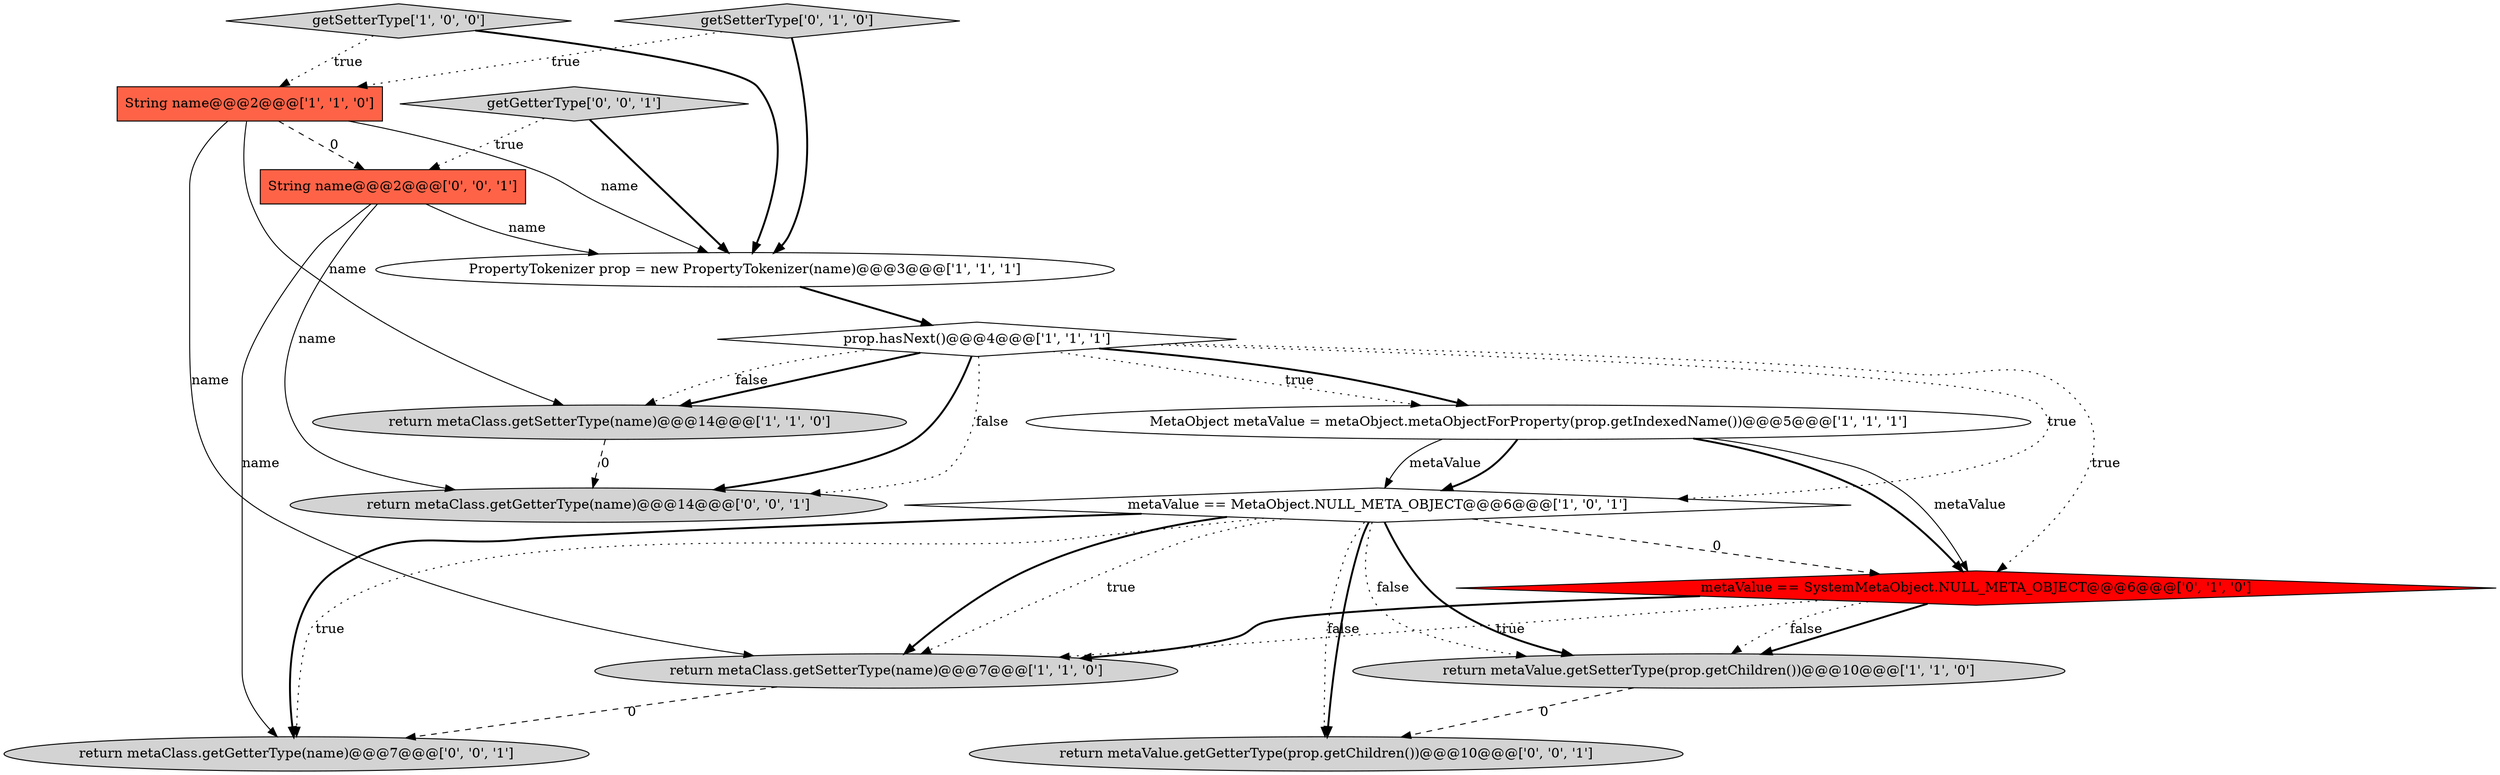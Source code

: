 digraph {
0 [style = filled, label = "metaValue == MetaObject.NULL_META_OBJECT@@@6@@@['1', '0', '1']", fillcolor = white, shape = diamond image = "AAA0AAABBB1BBB"];
8 [style = filled, label = "return metaClass.getSetterType(name)@@@7@@@['1', '1', '0']", fillcolor = lightgray, shape = ellipse image = "AAA0AAABBB1BBB"];
11 [style = filled, label = "return metaClass.getGetterType(name)@@@14@@@['0', '0', '1']", fillcolor = lightgray, shape = ellipse image = "AAA0AAABBB3BBB"];
9 [style = filled, label = "metaValue == SystemMetaObject.NULL_META_OBJECT@@@6@@@['0', '1', '0']", fillcolor = red, shape = diamond image = "AAA1AAABBB2BBB"];
13 [style = filled, label = "return metaClass.getGetterType(name)@@@7@@@['0', '0', '1']", fillcolor = lightgray, shape = ellipse image = "AAA0AAABBB3BBB"];
4 [style = filled, label = "prop.hasNext()@@@4@@@['1', '1', '1']", fillcolor = white, shape = diamond image = "AAA0AAABBB1BBB"];
5 [style = filled, label = "MetaObject metaValue = metaObject.metaObjectForProperty(prop.getIndexedName())@@@5@@@['1', '1', '1']", fillcolor = white, shape = ellipse image = "AAA0AAABBB1BBB"];
10 [style = filled, label = "getSetterType['0', '1', '0']", fillcolor = lightgray, shape = diamond image = "AAA0AAABBB2BBB"];
12 [style = filled, label = "return metaValue.getGetterType(prop.getChildren())@@@10@@@['0', '0', '1']", fillcolor = lightgray, shape = ellipse image = "AAA0AAABBB3BBB"];
2 [style = filled, label = "PropertyTokenizer prop = new PropertyTokenizer(name)@@@3@@@['1', '1', '1']", fillcolor = white, shape = ellipse image = "AAA0AAABBB1BBB"];
15 [style = filled, label = "String name@@@2@@@['0', '0', '1']", fillcolor = tomato, shape = box image = "AAA0AAABBB3BBB"];
3 [style = filled, label = "getSetterType['1', '0', '0']", fillcolor = lightgray, shape = diamond image = "AAA0AAABBB1BBB"];
14 [style = filled, label = "getGetterType['0', '0', '1']", fillcolor = lightgray, shape = diamond image = "AAA0AAABBB3BBB"];
6 [style = filled, label = "String name@@@2@@@['1', '1', '0']", fillcolor = tomato, shape = box image = "AAA0AAABBB1BBB"];
1 [style = filled, label = "return metaClass.getSetterType(name)@@@14@@@['1', '1', '0']", fillcolor = lightgray, shape = ellipse image = "AAA0AAABBB1BBB"];
7 [style = filled, label = "return metaValue.getSetterType(prop.getChildren())@@@10@@@['1', '1', '0']", fillcolor = lightgray, shape = ellipse image = "AAA0AAABBB1BBB"];
4->5 [style = dotted, label="true"];
10->6 [style = dotted, label="true"];
6->2 [style = solid, label="name"];
0->13 [style = dotted, label="true"];
0->13 [style = bold, label=""];
5->9 [style = bold, label=""];
0->12 [style = bold, label=""];
4->0 [style = dotted, label="true"];
15->11 [style = solid, label="name"];
9->7 [style = bold, label=""];
9->8 [style = bold, label=""];
3->6 [style = dotted, label="true"];
2->4 [style = bold, label=""];
4->11 [style = dotted, label="false"];
8->13 [style = dashed, label="0"];
0->7 [style = bold, label=""];
9->8 [style = dotted, label="true"];
0->8 [style = dotted, label="true"];
9->7 [style = dotted, label="false"];
6->8 [style = solid, label="name"];
15->2 [style = solid, label="name"];
14->15 [style = dotted, label="true"];
15->13 [style = solid, label="name"];
5->0 [style = bold, label=""];
5->0 [style = solid, label="metaValue"];
5->9 [style = solid, label="metaValue"];
3->2 [style = bold, label=""];
6->15 [style = dashed, label="0"];
1->11 [style = dashed, label="0"];
0->7 [style = dotted, label="false"];
0->8 [style = bold, label=""];
7->12 [style = dashed, label="0"];
0->12 [style = dotted, label="false"];
10->2 [style = bold, label=""];
4->1 [style = bold, label=""];
14->2 [style = bold, label=""];
4->1 [style = dotted, label="false"];
0->9 [style = dashed, label="0"];
4->9 [style = dotted, label="true"];
4->11 [style = bold, label=""];
4->5 [style = bold, label=""];
6->1 [style = solid, label="name"];
}
